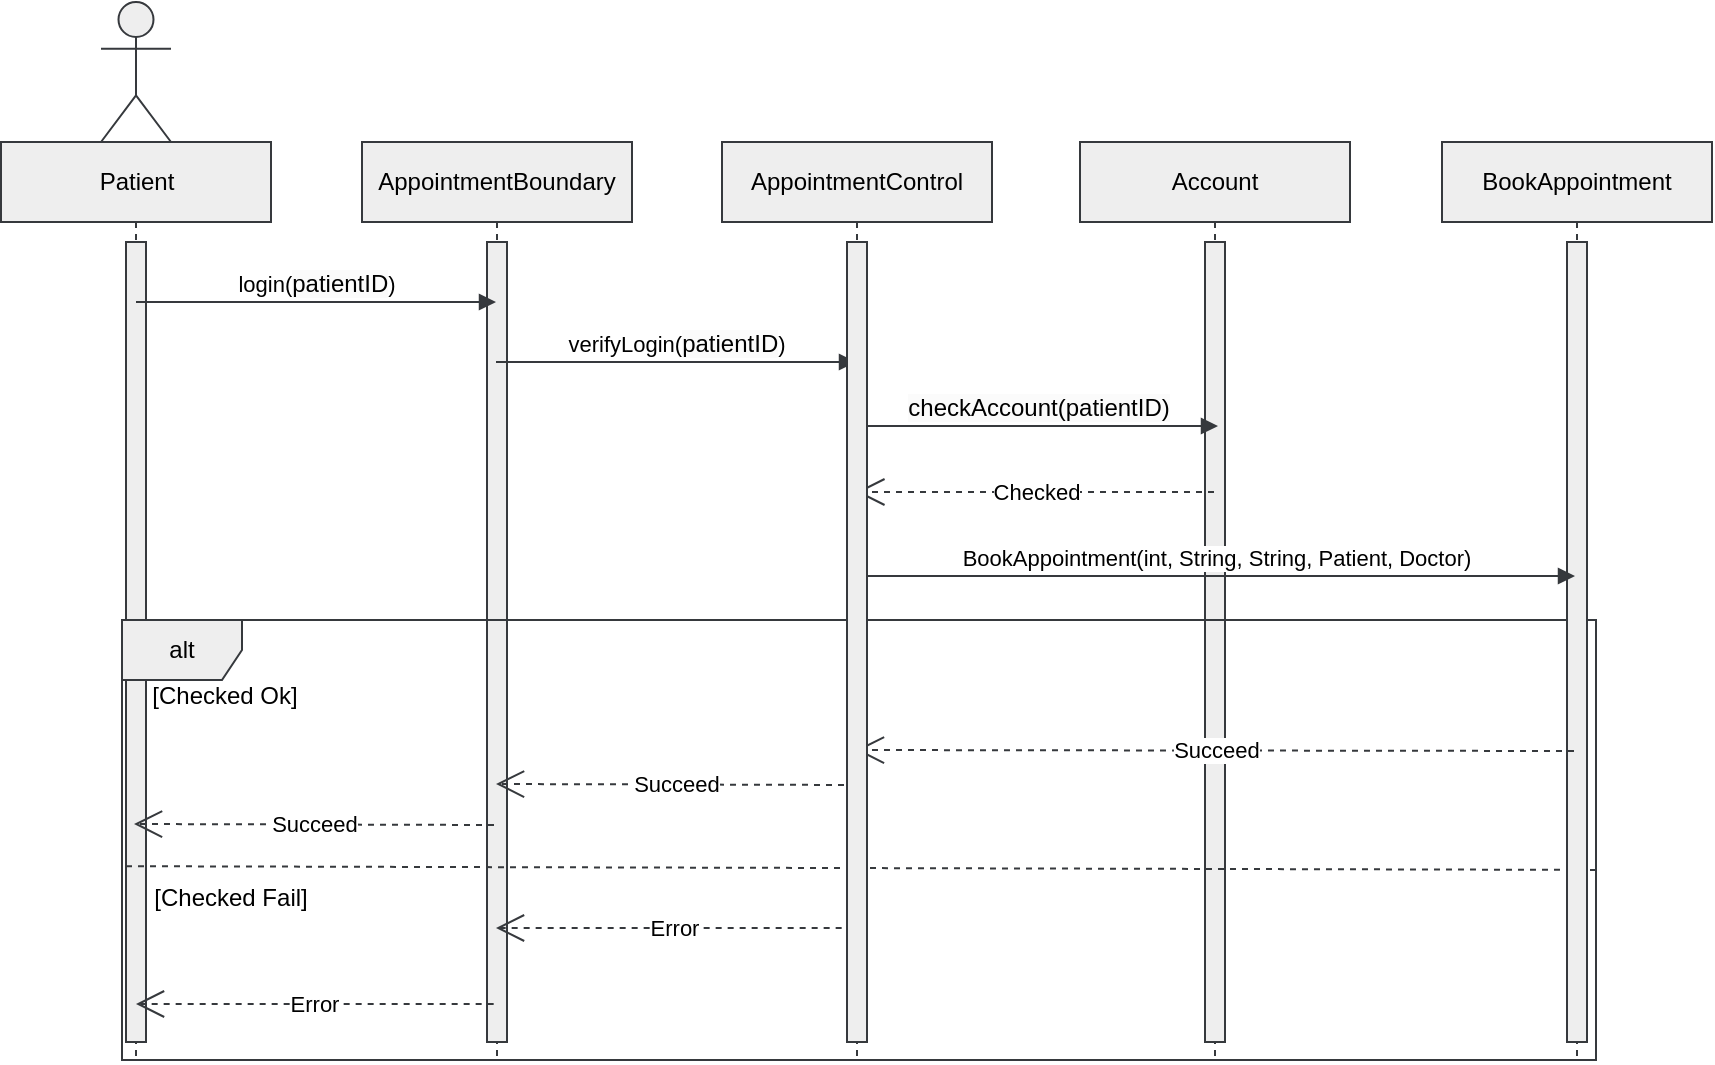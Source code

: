 <mxfile version="24.3.1" type="device">
  <diagram name="Page-1" id="2YBvvXClWsGukQMizWep">
    <mxGraphModel dx="1194" dy="699" grid="1" gridSize="10" guides="1" tooltips="1" connect="1" arrows="1" fold="1" page="0" pageScale="1" pageWidth="850" pageHeight="1100" math="0" shadow="0">
      <root>
        <mxCell id="0" />
        <mxCell id="1" parent="0" />
        <mxCell id="pcaPlL0kFsEYlcaQrDVH-2" value="Patient" style="shape=umlLifeline;perimeter=lifelinePerimeter;whiteSpace=wrap;html=1;container=1;dropTarget=0;collapsible=0;recursiveResize=0;outlineConnect=0;portConstraint=eastwest;newEdgeStyle={&quot;curved&quot;:0,&quot;rounded&quot;:0};fillColor=#eeeeee;strokeColor=#36393d;" parent="1" vertex="1">
          <mxGeometry x="192.5" y="220" width="135" height="460" as="geometry" />
        </mxCell>
        <mxCell id="uwBXDyvubuhBvadn7poO-1" value="" style="html=1;points=[[0,0,0,0,5],[0,1,0,0,-5],[1,0,0,0,5],[1,1,0,0,-5]];perimeter=orthogonalPerimeter;outlineConnect=0;targetShapes=umlLifeline;portConstraint=eastwest;newEdgeStyle={&quot;curved&quot;:0,&quot;rounded&quot;:0};fillColor=#eeeeee;strokeColor=#36393d;" parent="pcaPlL0kFsEYlcaQrDVH-2" vertex="1">
          <mxGeometry x="62.5" y="50" width="10" height="400" as="geometry" />
        </mxCell>
        <mxCell id="pcaPlL0kFsEYlcaQrDVH-3" value="&lt;span style=&quot;caret-color: rgb(0, 54, 74); text-wrap: nowrap;&quot;&gt;Account&lt;/span&gt;" style="shape=umlLifeline;perimeter=lifelinePerimeter;whiteSpace=wrap;html=1;container=1;dropTarget=0;collapsible=0;recursiveResize=0;outlineConnect=0;portConstraint=eastwest;newEdgeStyle={&quot;curved&quot;:0,&quot;rounded&quot;:0};fillColor=#eeeeee;strokeColor=#36393d;" parent="1" vertex="1">
          <mxGeometry x="732" y="220" width="135" height="460" as="geometry" />
        </mxCell>
        <mxCell id="pcaPlL0kFsEYlcaQrDVH-21" value="" style="html=1;points=[[0,0,0,0,5],[0,1,0,0,-5],[1,0,0,0,5],[1,1,0,0,-5]];perimeter=orthogonalPerimeter;outlineConnect=0;targetShapes=umlLifeline;portConstraint=eastwest;newEdgeStyle={&quot;curved&quot;:0,&quot;rounded&quot;:0};" parent="pcaPlL0kFsEYlcaQrDVH-3" vertex="1">
          <mxGeometry x="62.5" y="145" width="10" height="30" as="geometry" />
        </mxCell>
        <mxCell id="uwBXDyvubuhBvadn7poO-4" value="" style="html=1;points=[[0,0,0,0,5],[0,1,0,0,-5],[1,0,0,0,5],[1,1,0,0,-5]];perimeter=orthogonalPerimeter;outlineConnect=0;targetShapes=umlLifeline;portConstraint=eastwest;newEdgeStyle={&quot;curved&quot;:0,&quot;rounded&quot;:0};fillColor=#eeeeee;strokeColor=#36393d;" parent="pcaPlL0kFsEYlcaQrDVH-3" vertex="1">
          <mxGeometry x="62.5" y="50" width="10" height="400" as="geometry" />
        </mxCell>
        <mxCell id="pcaPlL0kFsEYlcaQrDVH-4" value="&lt;span style=&quot;caret-color: rgb(0, 54, 74); white-space: nowrap;&quot;&gt;AppointmentControl&lt;/span&gt;" style="shape=umlLifeline;perimeter=lifelinePerimeter;whiteSpace=wrap;html=1;container=1;dropTarget=0;collapsible=0;recursiveResize=0;outlineConnect=0;portConstraint=eastwest;newEdgeStyle={&quot;curved&quot;:0,&quot;rounded&quot;:0};fillColor=#eeeeee;strokeColor=#36393d;" parent="1" vertex="1">
          <mxGeometry x="553" y="220" width="135" height="460" as="geometry" />
        </mxCell>
        <mxCell id="pcaPlL0kFsEYlcaQrDVH-5" value="&lt;span style=&quot;white-space: nowrap;&quot;&gt;AppointmentBoundary&lt;/span&gt;" style="shape=umlLifeline;perimeter=lifelinePerimeter;whiteSpace=wrap;html=1;container=1;dropTarget=0;collapsible=0;recursiveResize=0;outlineConnect=0;portConstraint=eastwest;newEdgeStyle={&quot;curved&quot;:0,&quot;rounded&quot;:0};fillColor=#eeeeee;strokeColor=#36393d;" parent="1" vertex="1">
          <mxGeometry x="373" y="220" width="135" height="460" as="geometry" />
        </mxCell>
        <mxCell id="uwBXDyvubuhBvadn7poO-2" value="" style="html=1;points=[[0,0,0,0,5],[0,1,0,0,-5],[1,0,0,0,5],[1,1,0,0,-5]];perimeter=orthogonalPerimeter;outlineConnect=0;targetShapes=umlLifeline;portConstraint=eastwest;newEdgeStyle={&quot;curved&quot;:0,&quot;rounded&quot;:0};fillColor=#eeeeee;strokeColor=#36393d;" parent="pcaPlL0kFsEYlcaQrDVH-5" vertex="1">
          <mxGeometry x="62.5" y="50" width="10" height="400" as="geometry" />
        </mxCell>
        <mxCell id="pcaPlL0kFsEYlcaQrDVH-6" value="" style="shape=umlActor;verticalLabelPosition=bottom;verticalAlign=top;html=1;fillColor=#eeeeee;strokeColor=#36393d;" parent="1" vertex="1">
          <mxGeometry x="242.5" y="150" width="35" height="70" as="geometry" />
        </mxCell>
        <mxCell id="pcaPlL0kFsEYlcaQrDVH-8" value="login(&lt;span style=&quot;caret-color: rgb(0, 54, 74); font-size: 12px; text-align: left; background-color: rgb(251, 251, 251);&quot;&gt;patientID&lt;/span&gt;)" style="html=1;verticalAlign=bottom;endArrow=block;curved=0;rounded=0;fillColor=#eeeeee;strokeColor=#36393d;" parent="1" target="pcaPlL0kFsEYlcaQrDVH-5" edge="1">
          <mxGeometry width="80" relative="1" as="geometry">
            <mxPoint x="260" y="300" as="sourcePoint" />
            <mxPoint x="340" y="300" as="targetPoint" />
          </mxGeometry>
        </mxCell>
        <mxCell id="pcaPlL0kFsEYlcaQrDVH-9" value="verifyLogin(&lt;span style=&quot;caret-color: rgb(0, 54, 74); font-size: 12px; text-align: left; background-color: rgb(251, 251, 251);&quot;&gt;patientID&lt;/span&gt;)" style="html=1;verticalAlign=bottom;endArrow=block;curved=0;rounded=0;fillColor=#eeeeee;strokeColor=#36393d;" parent="1" edge="1">
          <mxGeometry width="80" relative="1" as="geometry">
            <mxPoint x="440" y="330" as="sourcePoint" />
            <mxPoint x="620" y="330" as="targetPoint" />
          </mxGeometry>
        </mxCell>
        <mxCell id="pcaPlL0kFsEYlcaQrDVH-10" value="&lt;span style=&quot;caret-color: rgb(0, 54, 74); font-size: 12px; text-align: left; background-color: rgb(251, 251, 251);&quot;&gt;checkAccount(&lt;/span&gt;&lt;span style=&quot;caret-color: rgb(0, 54, 74); font-size: 12px; text-align: left; background-color: rgb(251, 251, 251);&quot;&gt;patientID)&lt;/span&gt;" style="html=1;verticalAlign=bottom;endArrow=block;curved=0;rounded=0;fillColor=#eeeeee;strokeColor=#36393d;" parent="1" edge="1">
          <mxGeometry width="80" relative="1" as="geometry">
            <mxPoint x="621" y="362" as="sourcePoint" />
            <mxPoint x="801" y="362" as="targetPoint" />
          </mxGeometry>
        </mxCell>
        <mxCell id="pcaPlL0kFsEYlcaQrDVH-11" value="alt" style="shape=umlFrame;whiteSpace=wrap;html=1;pointerEvents=0;fillColor=#eeeeee;strokeColor=#36393d;" parent="1" vertex="1">
          <mxGeometry x="253" y="459" width="737" height="220" as="geometry" />
        </mxCell>
        <mxCell id="pcaPlL0kFsEYlcaQrDVH-12" value="Checked" style="endArrow=open;endSize=12;dashed=1;html=1;rounded=0;fillColor=#eeeeee;strokeColor=#36393d;" parent="1" edge="1">
          <mxGeometry width="160" relative="1" as="geometry">
            <mxPoint x="799" y="395" as="sourcePoint" />
            <mxPoint x="620.167" y="395" as="targetPoint" />
          </mxGeometry>
        </mxCell>
        <mxCell id="pcaPlL0kFsEYlcaQrDVH-13" value="" style="endArrow=none;dashed=1;html=1;rounded=0;entryX=-0.001;entryY=0.655;entryDx=0;entryDy=0;entryPerimeter=0;exitX=1;exitY=0.568;exitDx=0;exitDy=0;exitPerimeter=0;fillColor=#eeeeee;strokeColor=#36393d;" parent="1" source="pcaPlL0kFsEYlcaQrDVH-11" edge="1">
          <mxGeometry width="50" height="50" relative="1" as="geometry">
            <mxPoint x="979.723" y="582.1" as="sourcePoint" />
            <mxPoint x="255.277" y="582.1" as="targetPoint" />
          </mxGeometry>
        </mxCell>
        <mxCell id="pcaPlL0kFsEYlcaQrDVH-14" value="&lt;span style=&quot;caret-color: rgb(0, 54, 74); white-space: nowrap;&quot;&gt;BookAppointment&lt;/span&gt;" style="shape=umlLifeline;perimeter=lifelinePerimeter;whiteSpace=wrap;html=1;container=1;dropTarget=0;collapsible=0;recursiveResize=0;outlineConnect=0;portConstraint=eastwest;newEdgeStyle={&quot;curved&quot;:0,&quot;rounded&quot;:0};fillColor=#eeeeee;strokeColor=#36393d;" parent="1" vertex="1">
          <mxGeometry x="913" y="220" width="135" height="460" as="geometry" />
        </mxCell>
        <mxCell id="uwBXDyvubuhBvadn7poO-5" value="" style="html=1;points=[[0,0,0,0,5],[0,1,0,0,-5],[1,0,0,0,5],[1,1,0,0,-5]];perimeter=orthogonalPerimeter;outlineConnect=0;targetShapes=umlLifeline;portConstraint=eastwest;newEdgeStyle={&quot;curved&quot;:0,&quot;rounded&quot;:0};fillColor=#eeeeee;strokeColor=#36393d;" parent="pcaPlL0kFsEYlcaQrDVH-14" vertex="1">
          <mxGeometry x="62.5" y="50" width="10" height="400" as="geometry" />
        </mxCell>
        <mxCell id="pcaPlL0kFsEYlcaQrDVH-15" value="[Checked Ok]" style="text;html=1;align=center;verticalAlign=middle;resizable=0;points=[];autosize=1;strokeColor=none;fillColor=none;" parent="1" vertex="1">
          <mxGeometry x="254" y="482" width="100" height="30" as="geometry" />
        </mxCell>
        <mxCell id="pcaPlL0kFsEYlcaQrDVH-16" value="[Checked Fail]" style="text;html=1;align=center;verticalAlign=middle;resizable=0;points=[];autosize=1;strokeColor=none;fillColor=none;" parent="1" vertex="1">
          <mxGeometry x="257" y="583" width="100" height="30" as="geometry" />
        </mxCell>
        <mxCell id="pcaPlL0kFsEYlcaQrDVH-17" value="Error" style="endArrow=open;endSize=12;dashed=1;html=1;rounded=0;fillColor=#eeeeee;strokeColor=#36393d;" parent="1" edge="1">
          <mxGeometry width="160" relative="1" as="geometry">
            <mxPoint x="438.83" y="651" as="sourcePoint" />
            <mxPoint x="259.997" y="651" as="targetPoint" />
          </mxGeometry>
        </mxCell>
        <mxCell id="pcaPlL0kFsEYlcaQrDVH-18" value="Error" style="endArrow=open;endSize=12;dashed=1;html=1;rounded=0;fillColor=#eeeeee;strokeColor=#36393d;" parent="1" edge="1">
          <mxGeometry width="160" relative="1" as="geometry">
            <mxPoint x="618.83" y="613" as="sourcePoint" />
            <mxPoint x="439.997" y="613" as="targetPoint" />
          </mxGeometry>
        </mxCell>
        <mxCell id="pcaPlL0kFsEYlcaQrDVH-19" value="&lt;div style=&quot;text-align: left;&quot;&gt;BookAppointment(int, String, String, Patient, Doctor)&lt;/div&gt;" style="html=1;verticalAlign=bottom;endArrow=block;curved=0;rounded=0;fillColor=#eeeeee;strokeColor=#36393d;" parent="1" edge="1">
          <mxGeometry width="80" relative="1" as="geometry">
            <mxPoint x="619.5" y="437" as="sourcePoint" />
            <mxPoint x="979.5" y="437" as="targetPoint" />
          </mxGeometry>
        </mxCell>
        <mxCell id="pcaPlL0kFsEYlcaQrDVH-22" value="Succeed" style="endArrow=open;endSize=12;dashed=1;html=1;rounded=0;fillColor=#eeeeee;strokeColor=#36393d;entryX=0.496;entryY=0.556;entryDx=0;entryDy=0;entryPerimeter=0;" parent="1" edge="1">
          <mxGeometry width="160" relative="1" as="geometry">
            <mxPoint x="979" y="524.5" as="sourcePoint" />
            <mxPoint x="619.96" y="524" as="targetPoint" />
          </mxGeometry>
        </mxCell>
        <mxCell id="pcaPlL0kFsEYlcaQrDVH-23" value="Succeed" style="endArrow=open;endSize=12;dashed=1;html=1;rounded=0;fillColor=#eeeeee;strokeColor=#36393d;" parent="1" edge="1">
          <mxGeometry width="160" relative="1" as="geometry">
            <mxPoint x="620" y="541.5" as="sourcePoint" />
            <mxPoint x="440" y="541" as="targetPoint" />
          </mxGeometry>
        </mxCell>
        <mxCell id="pcaPlL0kFsEYlcaQrDVH-24" value="Succeed" style="endArrow=open;endSize=12;dashed=1;html=1;rounded=0;fillColor=#eeeeee;strokeColor=#36393d;" parent="1" edge="1">
          <mxGeometry width="160" relative="1" as="geometry">
            <mxPoint x="439" y="561.5" as="sourcePoint" />
            <mxPoint x="259" y="561" as="targetPoint" />
          </mxGeometry>
        </mxCell>
        <mxCell id="uwBXDyvubuhBvadn7poO-3" value="" style="html=1;points=[[0,0,0,0,5],[0,1,0,0,-5],[1,0,0,0,5],[1,1,0,0,-5]];perimeter=orthogonalPerimeter;outlineConnect=0;targetShapes=umlLifeline;portConstraint=eastwest;newEdgeStyle={&quot;curved&quot;:0,&quot;rounded&quot;:0};fillColor=#eeeeee;strokeColor=#36393d;" parent="1" vertex="1">
          <mxGeometry x="615.5" y="270" width="10" height="400" as="geometry" />
        </mxCell>
      </root>
    </mxGraphModel>
  </diagram>
</mxfile>
